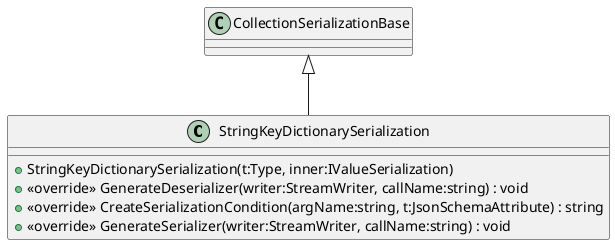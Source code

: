 @startuml
class StringKeyDictionarySerialization {
    + StringKeyDictionarySerialization(t:Type, inner:IValueSerialization)
    + <<override>> GenerateDeserializer(writer:StreamWriter, callName:string) : void
    + <<override>> CreateSerializationCondition(argName:string, t:JsonSchemaAttribute) : string
    + <<override>> GenerateSerializer(writer:StreamWriter, callName:string) : void
}
CollectionSerializationBase <|-- StringKeyDictionarySerialization
@enduml
